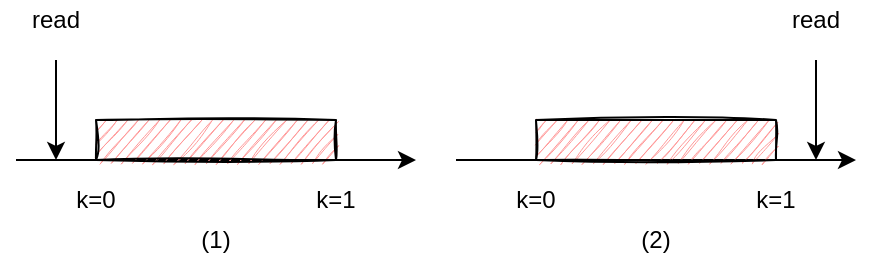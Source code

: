 <mxfile version="13.6.9" type="device"><diagram id="iBMlKCT-Dlz7Tah9jnqv" name="第 1 页"><mxGraphModel dx="541" dy="323" grid="1" gridSize="10" guides="1" tooltips="1" connect="1" arrows="1" fold="1" page="1" pageScale="1" pageWidth="583" pageHeight="827" math="0" shadow="0"><root><mxCell id="0"/><mxCell id="1" parent="0"/><mxCell id="v1xRTIHi5FJ5YLSYBO5r-22" value="" style="group;sketch=0;" parent="1" vertex="1" connectable="0"><mxGeometry x="60" y="200" width="420" height="130" as="geometry"/></mxCell><mxCell id="v1xRTIHi5FJ5YLSYBO5r-14" value="" style="endArrow=classic;html=1;" parent="v1xRTIHi5FJ5YLSYBO5r-22" edge="1"><mxGeometry width="50" height="50" relative="1" as="geometry"><mxPoint x="220" y="80" as="sourcePoint"/><mxPoint x="420" y="80" as="targetPoint"/></mxGeometry></mxCell><mxCell id="v1xRTIHi5FJ5YLSYBO5r-15" value="" style="rounded=0;whiteSpace=wrap;html=1;fillColor=#FF9999;sketch=1;perimeterSpacing=0;" parent="v1xRTIHi5FJ5YLSYBO5r-22" vertex="1"><mxGeometry x="260" y="60" width="120" height="20" as="geometry"/></mxCell><mxCell id="v1xRTIHi5FJ5YLSYBO5r-16" value="k=0" style="text;html=1;strokeColor=none;fillColor=none;align=center;verticalAlign=middle;whiteSpace=wrap;rounded=0;sketch=1;" parent="v1xRTIHi5FJ5YLSYBO5r-22" vertex="1"><mxGeometry x="240" y="90" width="40" height="20" as="geometry"/></mxCell><mxCell id="v1xRTIHi5FJ5YLSYBO5r-17" value="k=1" style="text;html=1;strokeColor=none;fillColor=none;align=center;verticalAlign=middle;whiteSpace=wrap;rounded=0;sketch=1;" parent="v1xRTIHi5FJ5YLSYBO5r-22" vertex="1"><mxGeometry x="360" y="90" width="40" height="20" as="geometry"/></mxCell><mxCell id="v1xRTIHi5FJ5YLSYBO5r-18" value="read" style="text;html=1;strokeColor=none;fillColor=none;align=center;verticalAlign=middle;whiteSpace=wrap;rounded=0;sketch=1;" parent="v1xRTIHi5FJ5YLSYBO5r-22" vertex="1"><mxGeometry x="380" width="40" height="20" as="geometry"/></mxCell><mxCell id="v1xRTIHi5FJ5YLSYBO5r-19" value="" style="endArrow=classic;html=1;" parent="v1xRTIHi5FJ5YLSYBO5r-22" edge="1"><mxGeometry width="50" height="50" relative="1" as="geometry"><mxPoint x="400" y="30" as="sourcePoint"/><mxPoint x="400" y="80" as="targetPoint"/></mxGeometry></mxCell><mxCell id="v1xRTIHi5FJ5YLSYBO5r-1" value="" style="endArrow=classic;html=1;sketch=0;" parent="v1xRTIHi5FJ5YLSYBO5r-22" edge="1"><mxGeometry width="50" height="50" relative="1" as="geometry"><mxPoint y="80" as="sourcePoint"/><mxPoint x="200" y="80" as="targetPoint"/></mxGeometry></mxCell><mxCell id="v1xRTIHi5FJ5YLSYBO5r-2" value="" style="rounded=0;whiteSpace=wrap;html=1;fillColor=#FF9999;sketch=1;perimeterSpacing=0;" parent="v1xRTIHi5FJ5YLSYBO5r-22" vertex="1"><mxGeometry x="40" y="60" width="120" height="20" as="geometry"/></mxCell><mxCell id="v1xRTIHi5FJ5YLSYBO5r-5" value="k=0" style="text;html=1;strokeColor=none;fillColor=none;align=center;verticalAlign=middle;whiteSpace=wrap;rounded=0;sketch=1;" parent="v1xRTIHi5FJ5YLSYBO5r-22" vertex="1"><mxGeometry x="20" y="90" width="40" height="20" as="geometry"/></mxCell><mxCell id="v1xRTIHi5FJ5YLSYBO5r-6" value="k=1" style="text;html=1;strokeColor=none;fillColor=none;align=center;verticalAlign=middle;whiteSpace=wrap;rounded=0;sketch=1;" parent="v1xRTIHi5FJ5YLSYBO5r-22" vertex="1"><mxGeometry x="140" y="90" width="40" height="20" as="geometry"/></mxCell><mxCell id="v1xRTIHi5FJ5YLSYBO5r-9" value="read" style="text;html=1;strokeColor=none;fillColor=none;align=center;verticalAlign=middle;whiteSpace=wrap;rounded=0;sketch=1;" parent="v1xRTIHi5FJ5YLSYBO5r-22" vertex="1"><mxGeometry width="40" height="20" as="geometry"/></mxCell><mxCell id="v1xRTIHi5FJ5YLSYBO5r-11" value="" style="endArrow=classic;html=1;sketch=0;" parent="v1xRTIHi5FJ5YLSYBO5r-22" edge="1"><mxGeometry width="50" height="50" relative="1" as="geometry"><mxPoint x="20" y="30" as="sourcePoint"/><mxPoint x="20" y="80" as="targetPoint"/></mxGeometry></mxCell><mxCell id="v1xRTIHi5FJ5YLSYBO5r-20" value="(1)" style="text;html=1;strokeColor=none;fillColor=none;align=center;verticalAlign=middle;whiteSpace=wrap;rounded=0;sketch=1;" parent="v1xRTIHi5FJ5YLSYBO5r-22" vertex="1"><mxGeometry x="80" y="110" width="40" height="20" as="geometry"/></mxCell><mxCell id="v1xRTIHi5FJ5YLSYBO5r-21" value="(2)" style="text;html=1;strokeColor=none;fillColor=none;align=center;verticalAlign=middle;whiteSpace=wrap;rounded=0;sketch=1;" parent="v1xRTIHi5FJ5YLSYBO5r-22" vertex="1"><mxGeometry x="300" y="110" width="40" height="20" as="geometry"/></mxCell></root></mxGraphModel></diagram></mxfile>